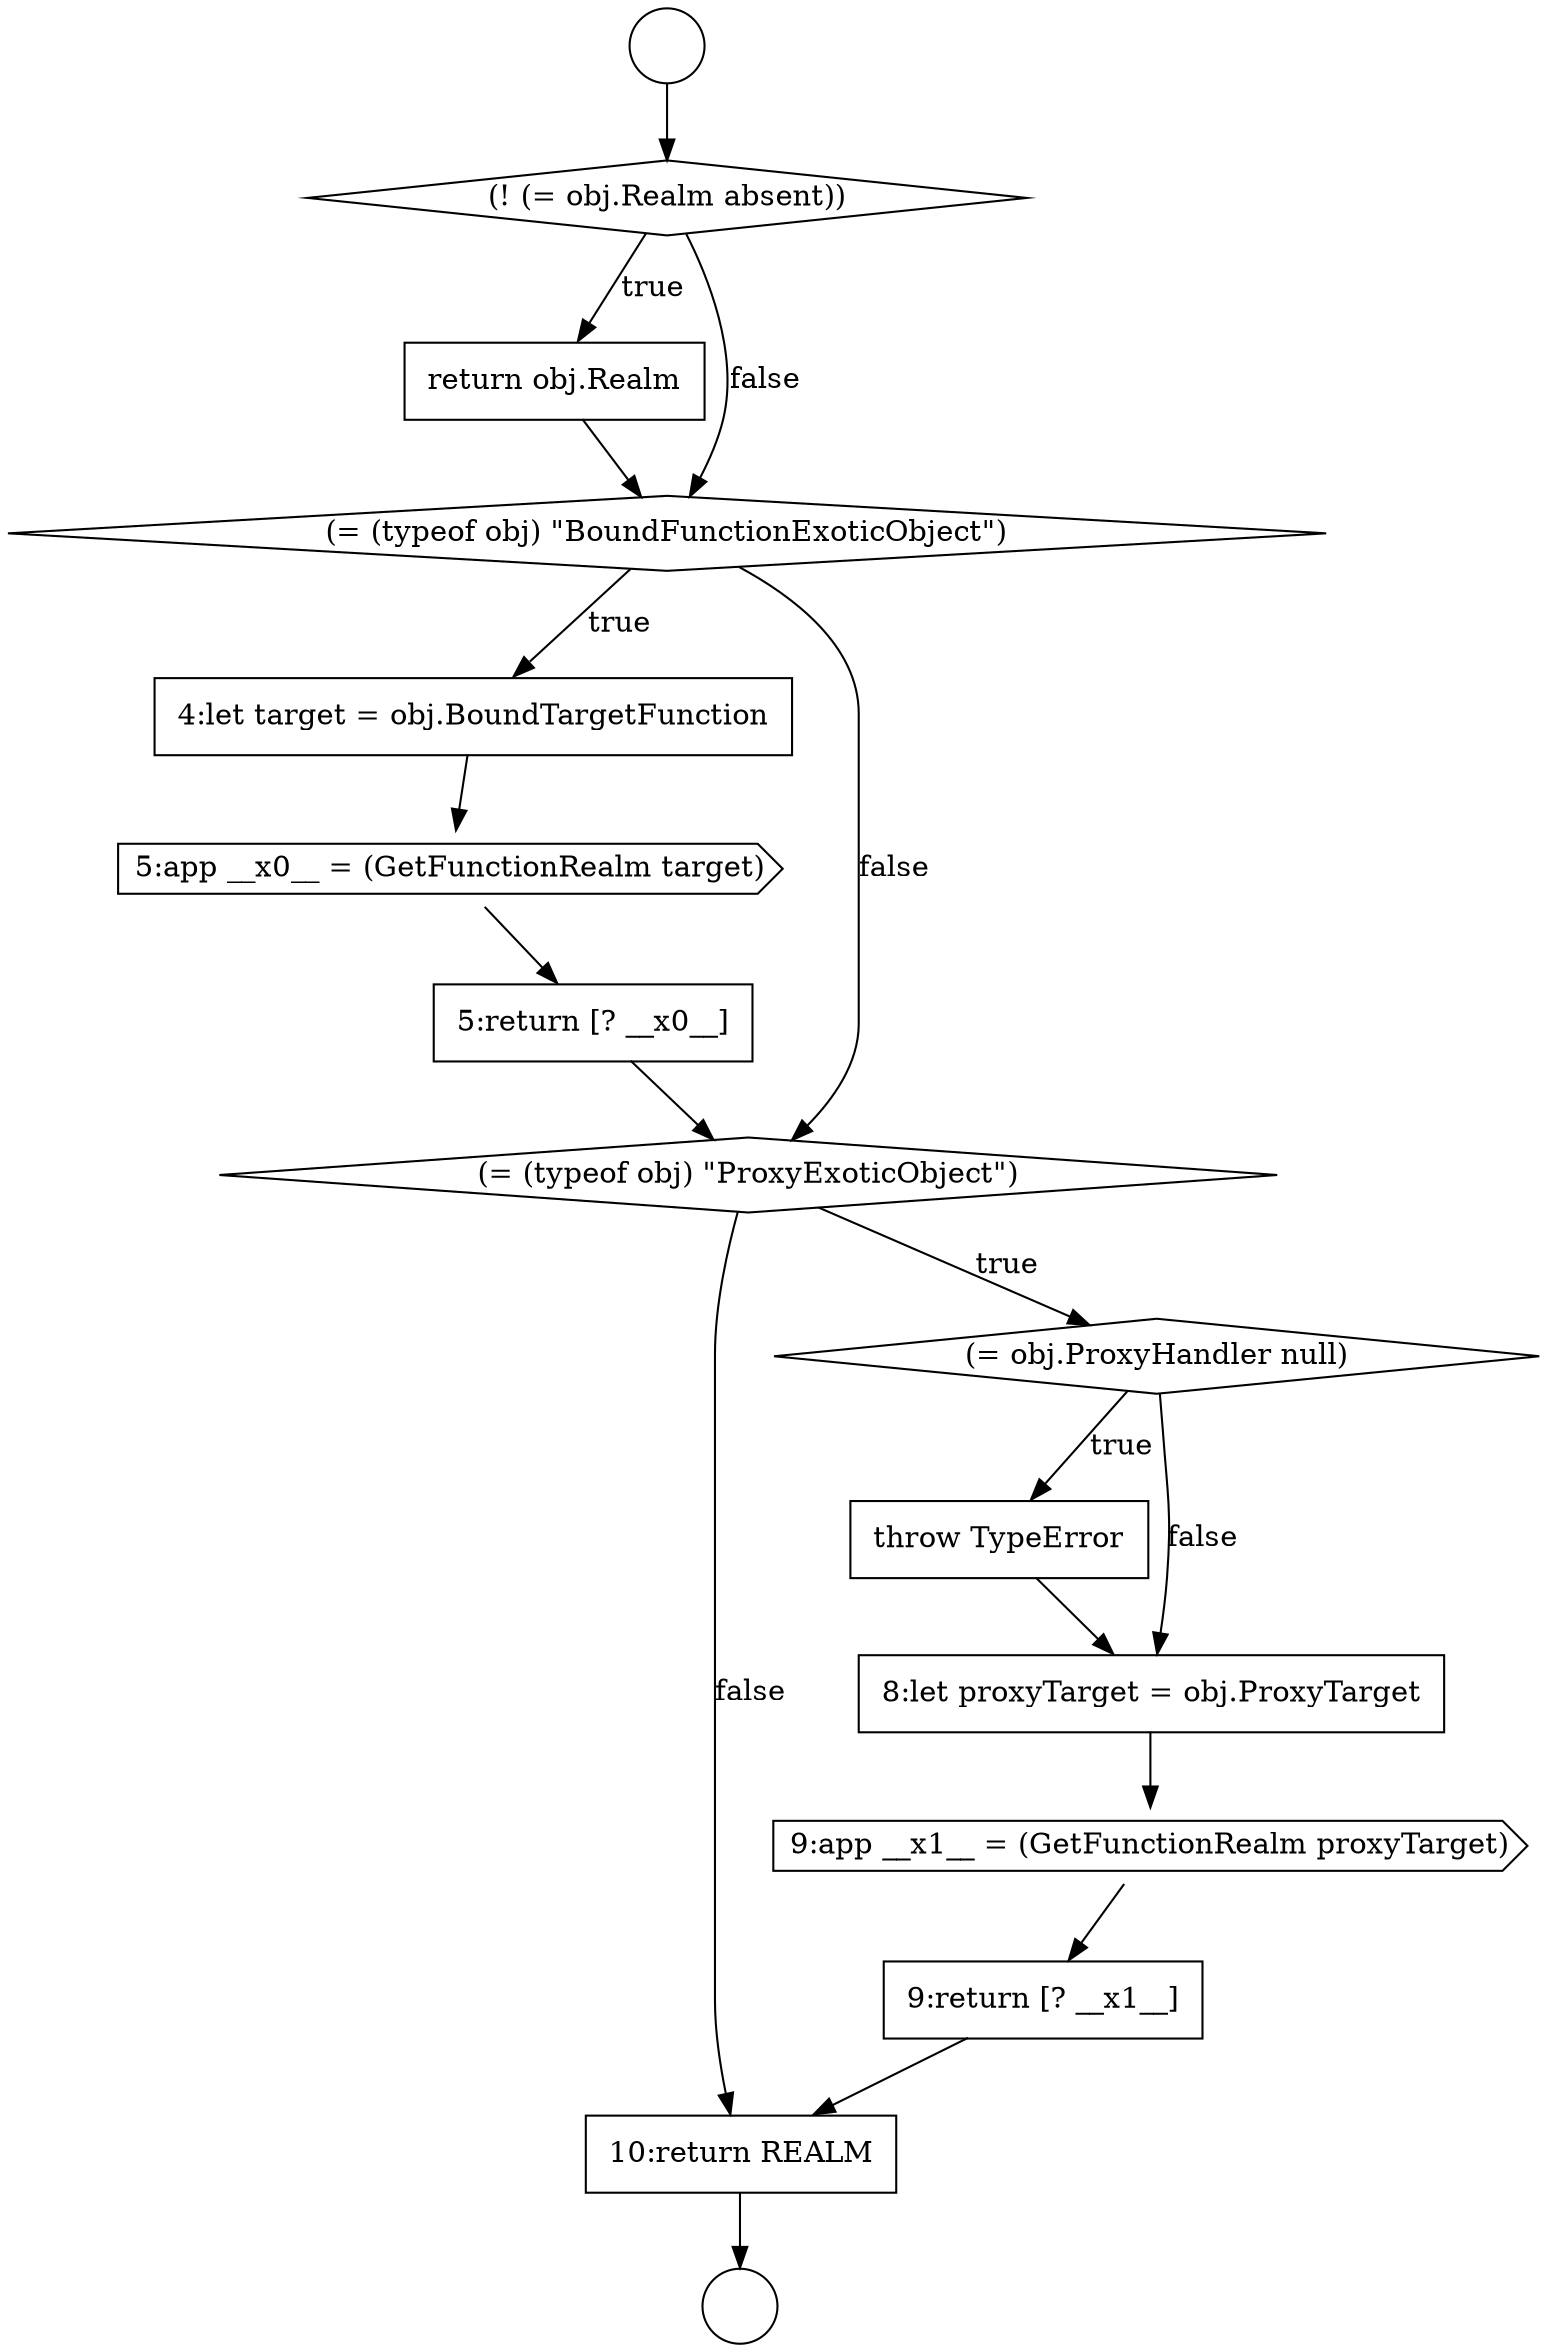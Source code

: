 digraph {
  node945 [shape=none, margin=0, label=<<font color="black">
    <table border="0" cellborder="1" cellspacing="0" cellpadding="10">
      <tr><td align="left">return obj.Realm</td></tr>
    </table>
  </font>> color="black" fillcolor="white" style=filled]
  node949 [shape=none, margin=0, label=<<font color="black">
    <table border="0" cellborder="1" cellspacing="0" cellpadding="10">
      <tr><td align="left">5:return [? __x0__]</td></tr>
    </table>
  </font>> color="black" fillcolor="white" style=filled]
  node956 [shape=none, margin=0, label=<<font color="black">
    <table border="0" cellborder="1" cellspacing="0" cellpadding="10">
      <tr><td align="left">10:return REALM</td></tr>
    </table>
  </font>> color="black" fillcolor="white" style=filled]
  node942 [shape=circle label=" " color="black" fillcolor="white" style=filled]
  node952 [shape=none, margin=0, label=<<font color="black">
    <table border="0" cellborder="1" cellspacing="0" cellpadding="10">
      <tr><td align="left">throw TypeError</td></tr>
    </table>
  </font>> color="black" fillcolor="white" style=filled]
  node948 [shape=cds, label=<<font color="black">5:app __x0__ = (GetFunctionRealm target)</font>> color="black" fillcolor="white" style=filled]
  node953 [shape=none, margin=0, label=<<font color="black">
    <table border="0" cellborder="1" cellspacing="0" cellpadding="10">
      <tr><td align="left">8:let proxyTarget = obj.ProxyTarget</td></tr>
    </table>
  </font>> color="black" fillcolor="white" style=filled]
  node947 [shape=none, margin=0, label=<<font color="black">
    <table border="0" cellborder="1" cellspacing="0" cellpadding="10">
      <tr><td align="left">4:let target = obj.BoundTargetFunction</td></tr>
    </table>
  </font>> color="black" fillcolor="white" style=filled]
  node943 [shape=circle label=" " color="black" fillcolor="white" style=filled]
  node944 [shape=diamond, label=<<font color="black">(! (= obj.Realm absent))</font>> color="black" fillcolor="white" style=filled]
  node954 [shape=cds, label=<<font color="black">9:app __x1__ = (GetFunctionRealm proxyTarget)</font>> color="black" fillcolor="white" style=filled]
  node951 [shape=diamond, label=<<font color="black">(= obj.ProxyHandler null)</font>> color="black" fillcolor="white" style=filled]
  node946 [shape=diamond, label=<<font color="black">(= (typeof obj) &quot;BoundFunctionExoticObject&quot;)</font>> color="black" fillcolor="white" style=filled]
  node950 [shape=diamond, label=<<font color="black">(= (typeof obj) &quot;ProxyExoticObject&quot;)</font>> color="black" fillcolor="white" style=filled]
  node955 [shape=none, margin=0, label=<<font color="black">
    <table border="0" cellborder="1" cellspacing="0" cellpadding="10">
      <tr><td align="left">9:return [? __x1__]</td></tr>
    </table>
  </font>> color="black" fillcolor="white" style=filled]
  node949 -> node950 [ color="black"]
  node950 -> node951 [label=<<font color="black">true</font>> color="black"]
  node950 -> node956 [label=<<font color="black">false</font>> color="black"]
  node952 -> node953 [ color="black"]
  node944 -> node945 [label=<<font color="black">true</font>> color="black"]
  node944 -> node946 [label=<<font color="black">false</font>> color="black"]
  node954 -> node955 [ color="black"]
  node945 -> node946 [ color="black"]
  node947 -> node948 [ color="black"]
  node948 -> node949 [ color="black"]
  node955 -> node956 [ color="black"]
  node942 -> node944 [ color="black"]
  node946 -> node947 [label=<<font color="black">true</font>> color="black"]
  node946 -> node950 [label=<<font color="black">false</font>> color="black"]
  node956 -> node943 [ color="black"]
  node953 -> node954 [ color="black"]
  node951 -> node952 [label=<<font color="black">true</font>> color="black"]
  node951 -> node953 [label=<<font color="black">false</font>> color="black"]
}
